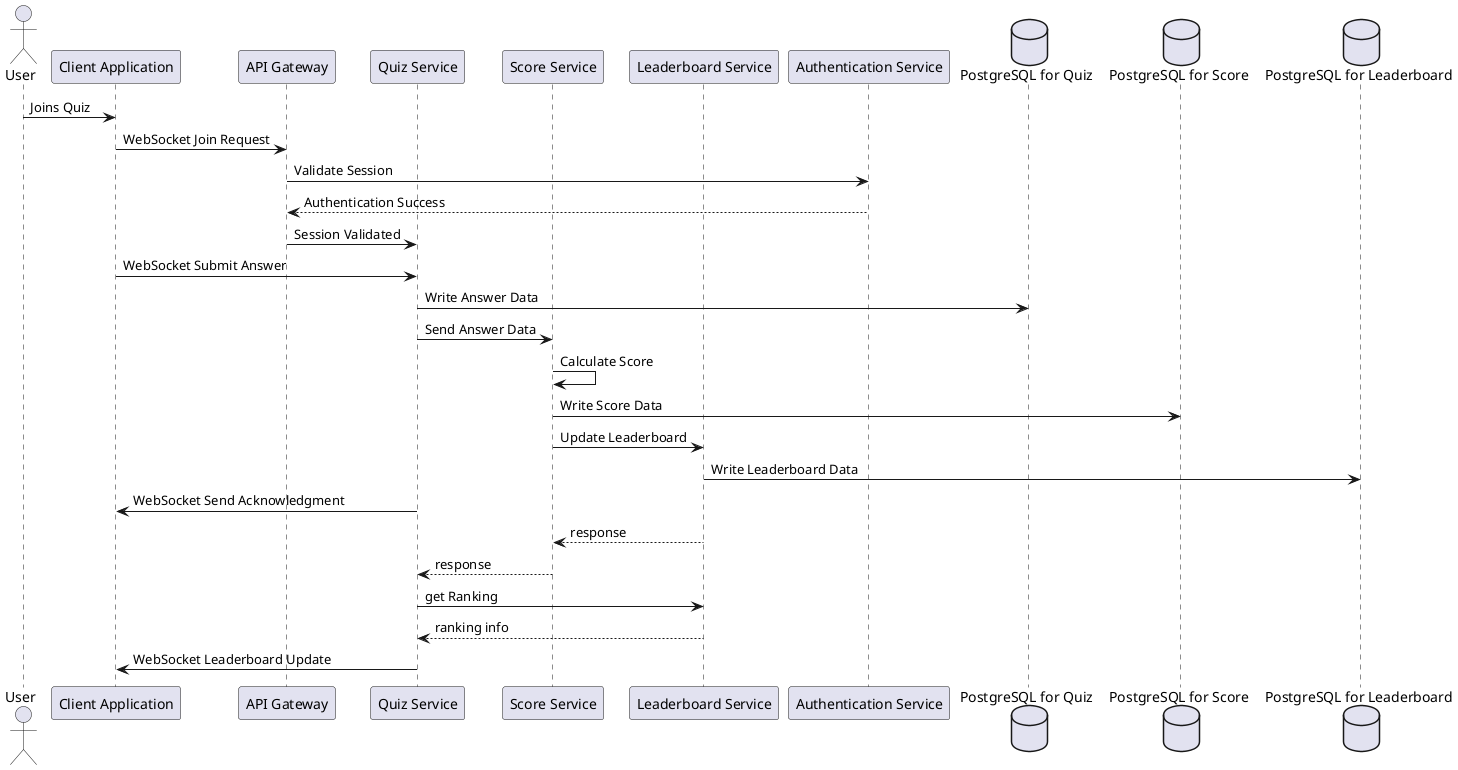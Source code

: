 @startuml
actor User
participant "Client Application" as Client
participant "API Gateway" as Gateway
participant "Quiz Service" as QuizService
participant "Score Service" as ScoreService
participant "Leaderboard Service" as LeaderboardService
participant "Authentication Service" as AuthService

database "PostgreSQL for Quiz" as PostgresQuiz
database "PostgreSQL for Score" as PostgresScore
database "PostgreSQL for Leaderboard" as PostgresLeaderboard

User -> Client: Joins Quiz
Client -> Gateway: WebSocket Join Request
Gateway -> AuthService: Validate Session
AuthService --> Gateway: Authentication Success
Gateway -> QuizService: Session Validated

Client -> QuizService: WebSocket Submit Answer
QuizService -> PostgresQuiz: Write Answer Data
QuizService -> ScoreService: Send Answer Data

ScoreService -> ScoreService: Calculate Score
ScoreService -> PostgresScore: Write Score Data
ScoreService -> LeaderboardService: Update Leaderboard

LeaderboardService -> PostgresLeaderboard: Write Leaderboard Data

QuizService -> Client: WebSocket Send Acknowledgment
LeaderboardService --> ScoreService: response
ScoreService --> QuizService: response
QuizService -> LeaderboardService: get Ranking
LeaderboardService --> QuizService: ranking info
QuizService -> Client: WebSocket Leaderboard Update

@enduml
